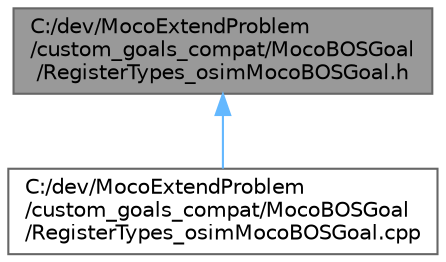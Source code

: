 digraph "C:/dev/MocoExtendProblem/custom_goals_compat/MocoBOSGoal/RegisterTypes_osimMocoBOSGoal.h"
{
 // LATEX_PDF_SIZE
  bgcolor="transparent";
  edge [fontname=Helvetica,fontsize=10,labelfontname=Helvetica,labelfontsize=10];
  node [fontname=Helvetica,fontsize=10,shape=box,height=0.2,width=0.4];
  Node1 [id="Node000001",label="C:/dev/MocoExtendProblem\l/custom_goals_compat/MocoBOSGoal\l/RegisterTypes_osimMocoBOSGoal.h",height=0.2,width=0.4,color="gray40", fillcolor="grey60", style="filled", fontcolor="black",tooltip=" "];
  Node1 -> Node2 [id="edge1_Node000001_Node000002",dir="back",color="steelblue1",style="solid",tooltip=" "];
  Node2 [id="Node000002",label="C:/dev/MocoExtendProblem\l/custom_goals_compat/MocoBOSGoal\l/RegisterTypes_osimMocoBOSGoal.cpp",height=0.2,width=0.4,color="grey40", fillcolor="white", style="filled",URL="$compat_2_moco_b_o_s_goal_2_register_types__osim_moco_b_o_s_goal_8cpp.html",tooltip=" "];
}
